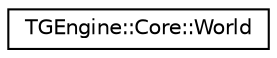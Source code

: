 digraph "Graphical Class Hierarchy"
{
 // LATEX_PDF_SIZE
  edge [fontname="Helvetica",fontsize="10",labelfontname="Helvetica",labelfontsize="10"];
  node [fontname="Helvetica",fontsize="10",shape=record];
  rankdir="LR";
  Node0 [label="TGEngine::Core::World",height=0.2,width=0.4,color="black", fillcolor="white", style="filled",URL="$class_t_g_engine_1_1_core_1_1_world.html",tooltip=" "];
}
